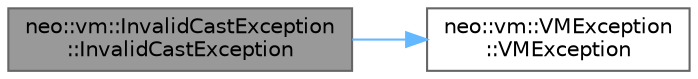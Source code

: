 digraph "neo::vm::InvalidCastException::InvalidCastException"
{
 // LATEX_PDF_SIZE
  bgcolor="transparent";
  edge [fontname=Helvetica,fontsize=10,labelfontname=Helvetica,labelfontsize=10];
  node [fontname=Helvetica,fontsize=10,shape=box,height=0.2,width=0.4];
  rankdir="LR";
  Node1 [id="Node000001",label="neo::vm::InvalidCastException\l::InvalidCastException",height=0.2,width=0.4,color="gray40", fillcolor="grey60", style="filled", fontcolor="black",tooltip="Constructs a new InvalidCastException with the specified message."];
  Node1 -> Node2 [id="edge1_Node000001_Node000002",color="steelblue1",style="solid",tooltip=" "];
  Node2 [id="Node000002",label="neo::vm::VMException\l::VMException",height=0.2,width=0.4,color="grey40", fillcolor="white", style="filled",URL="$classneo_1_1vm_1_1_v_m_exception.html#a483e73729701385387a469aa1de980cc",tooltip="Constructs a new VMException."];
}
